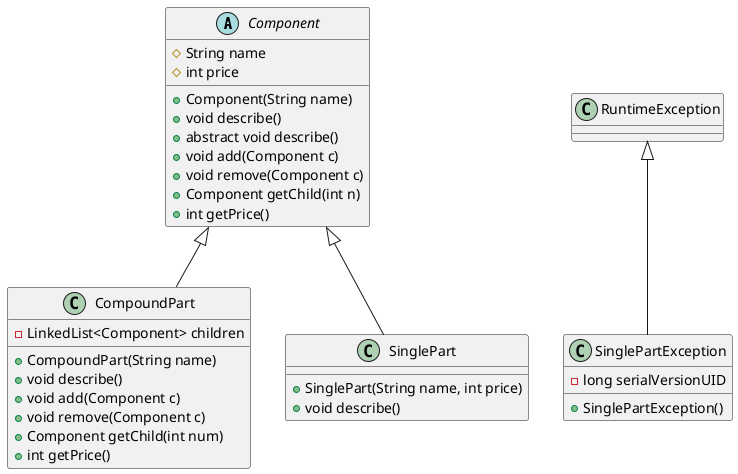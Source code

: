 @startuml
	abstract class Component{
		# String name
		# int price
		+ Component(String name)
		+ void describe()
		+ abstract void describe()
		+ void add(Component c)
		+ void remove(Component c)
		+ Component getChild(int n)
		+ int getPrice()
	}
	class CompoundPart{
		- LinkedList<Component> children
		+ CompoundPart(String name)
		+ void describe()
		+ void add(Component c)
		+void remove(Component c)
		+Component getChild(int num)
		+int getPrice()
	}
	
	class SinglePart {
		+SinglePart(String name, int price)
		+void describe()
	}
	
	
	
	class SinglePartException {
		-long serialVersionUID
		+SinglePartException()
	}
	

	RuntimeException <|-- SinglePartException
	Component <|-- SinglePart
	Component <|-- CompoundPart
	
@enduml





